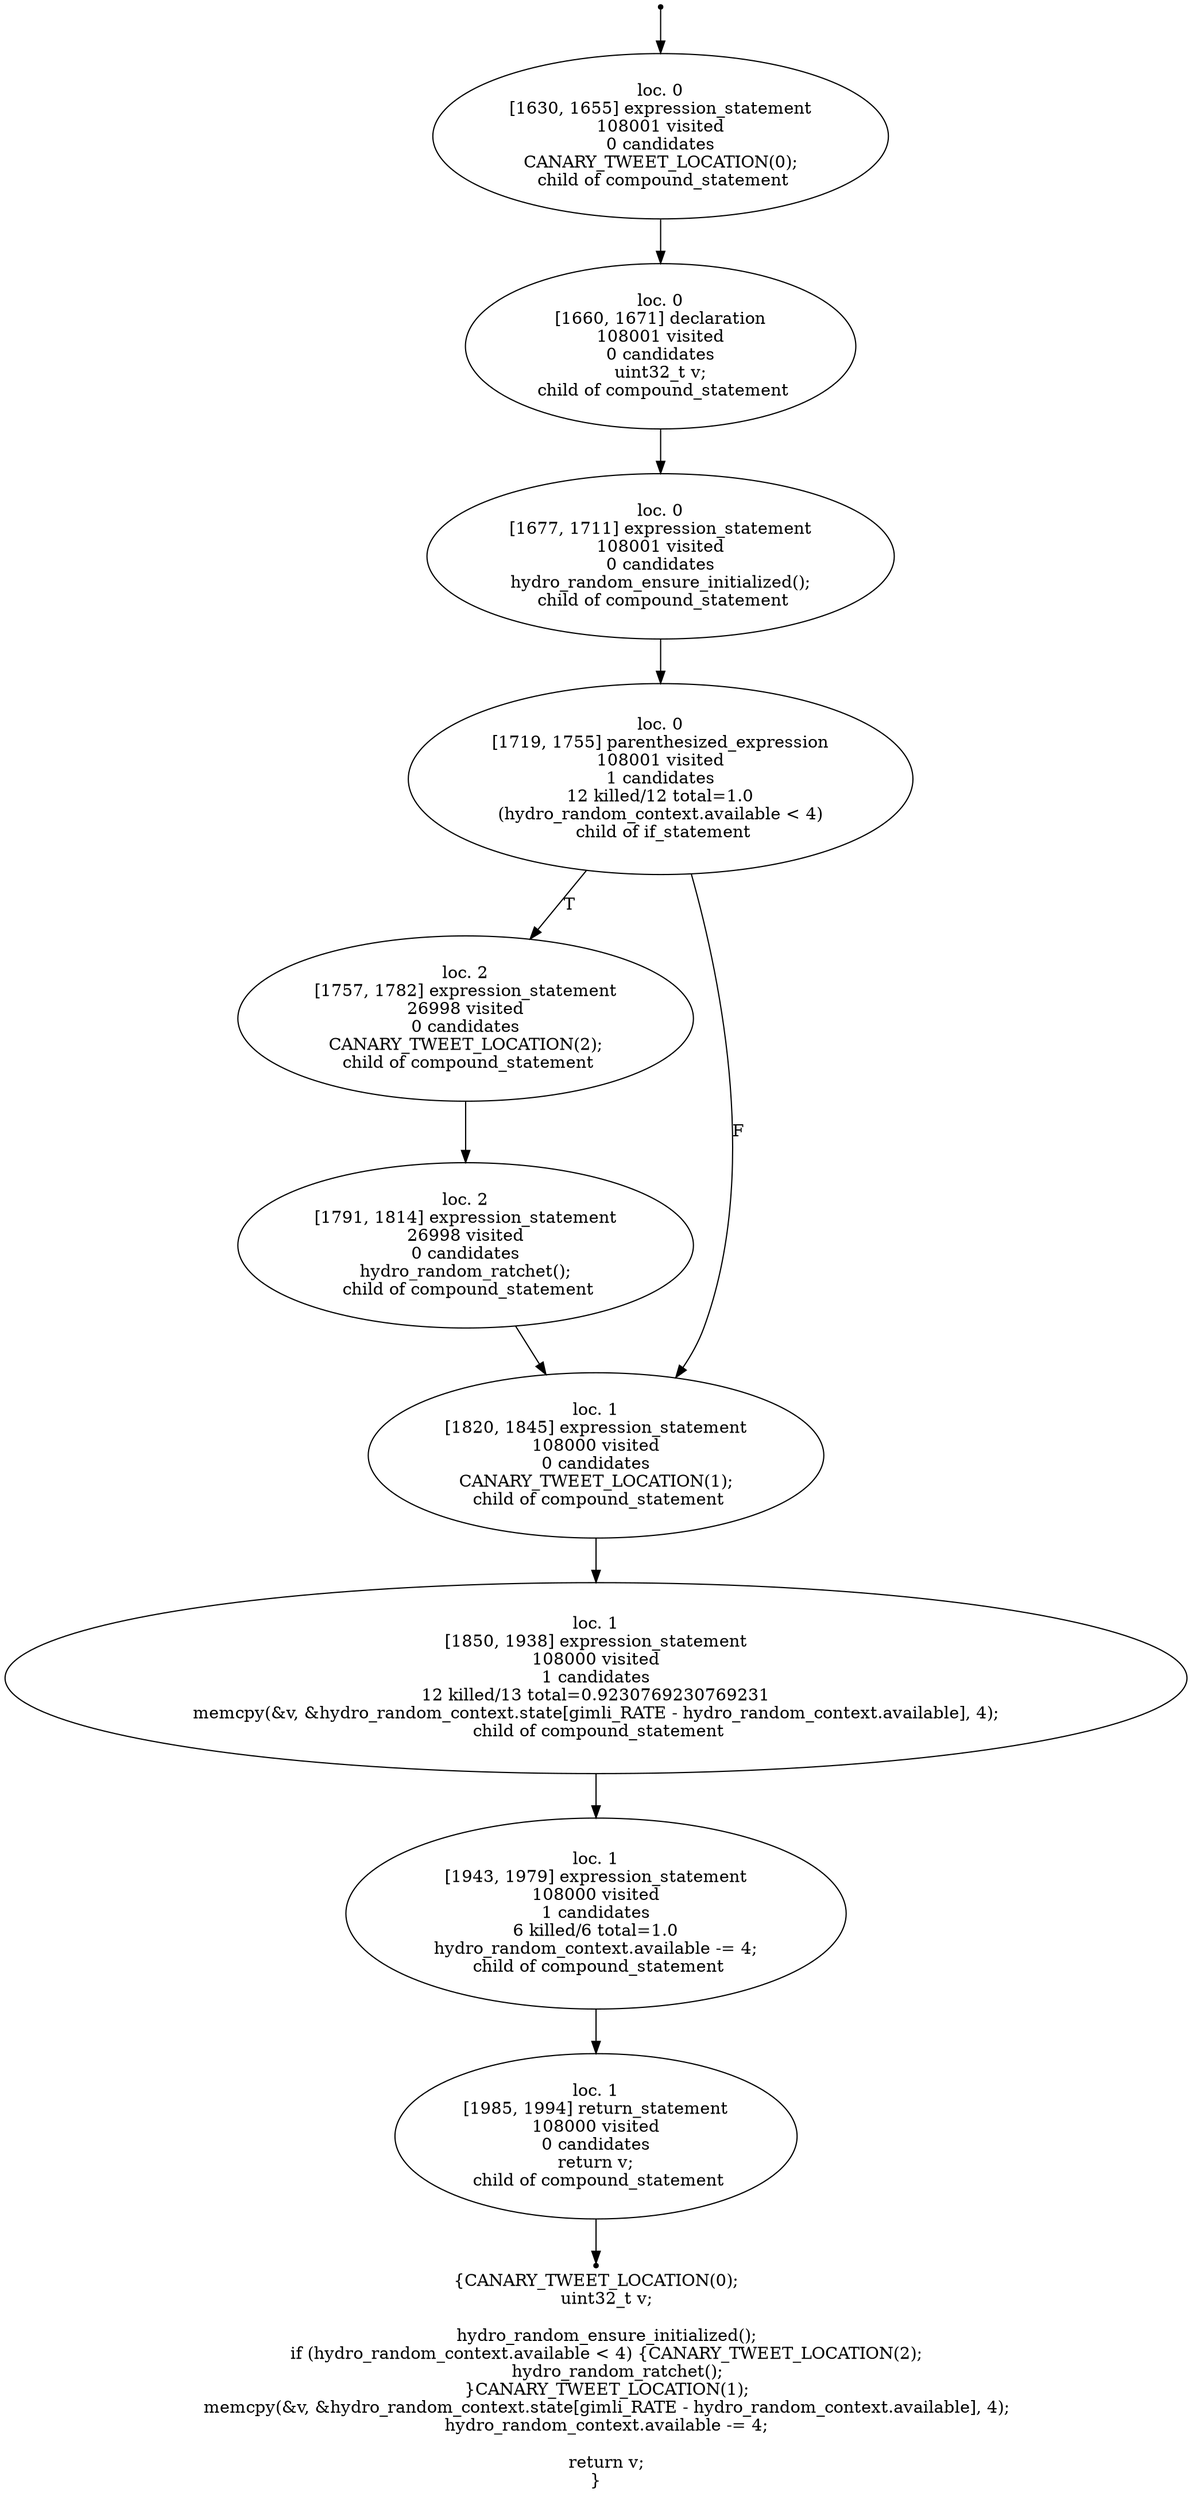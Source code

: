 digraph hydro_random_u32_localised_2 {
	initial [shape=point]
	initial -> "loc. 0
[1630, 1655] expression_statement
108001 visited
0 candidates
 CANARY_TWEET_LOCATION(0); 
 child of compound_statement"
	final [shape=point]
	"loc. 1
[1985, 1994] return_statement
108000 visited
0 candidates
 return v; 
 child of compound_statement" -> final
	"loc. 0
[1630, 1655] expression_statement
108001 visited
0 candidates
 CANARY_TWEET_LOCATION(0); 
 child of compound_statement"
	"loc. 0
[1630, 1655] expression_statement
108001 visited
0 candidates
 CANARY_TWEET_LOCATION(0); 
 child of compound_statement" -> "loc. 0
[1660, 1671] declaration
108001 visited
0 candidates
 uint32_t v; 
 child of compound_statement"
	"loc. 0
[1660, 1671] declaration
108001 visited
0 candidates
 uint32_t v; 
 child of compound_statement"
	"loc. 0
[1660, 1671] declaration
108001 visited
0 candidates
 uint32_t v; 
 child of compound_statement" -> "loc. 0
[1677, 1711] expression_statement
108001 visited
0 candidates
 hydro_random_ensure_initialized(); 
 child of compound_statement"
	"loc. 0
[1677, 1711] expression_statement
108001 visited
0 candidates
 hydro_random_ensure_initialized(); 
 child of compound_statement"
	"loc. 0
[1677, 1711] expression_statement
108001 visited
0 candidates
 hydro_random_ensure_initialized(); 
 child of compound_statement" -> "loc. 0
[1719, 1755] parenthesized_expression
108001 visited
1 candidates
12 killed/12 total=1.0
 (hydro_random_context.available < 4) 
 child of if_statement"
	"loc. 0
[1719, 1755] parenthesized_expression
108001 visited
1 candidates
12 killed/12 total=1.0
 (hydro_random_context.available < 4) 
 child of if_statement"
	"loc. 0
[1719, 1755] parenthesized_expression
108001 visited
1 candidates
12 killed/12 total=1.0
 (hydro_random_context.available < 4) 
 child of if_statement" -> "loc. 2
[1757, 1782] expression_statement
26998 visited
0 candidates
 CANARY_TWEET_LOCATION(2); 
 child of compound_statement" [label=T]
	"loc. 0
[1719, 1755] parenthesized_expression
108001 visited
1 candidates
12 killed/12 total=1.0
 (hydro_random_context.available < 4) 
 child of if_statement" -> "loc. 1
[1820, 1845] expression_statement
108000 visited
0 candidates
 CANARY_TWEET_LOCATION(1); 
 child of compound_statement" [label=F]
	"loc. 2
[1757, 1782] expression_statement
26998 visited
0 candidates
 CANARY_TWEET_LOCATION(2); 
 child of compound_statement"
	"loc. 2
[1757, 1782] expression_statement
26998 visited
0 candidates
 CANARY_TWEET_LOCATION(2); 
 child of compound_statement" -> "loc. 2
[1791, 1814] expression_statement
26998 visited
0 candidates
 hydro_random_ratchet(); 
 child of compound_statement"
	"loc. 1
[1820, 1845] expression_statement
108000 visited
0 candidates
 CANARY_TWEET_LOCATION(1); 
 child of compound_statement"
	"loc. 1
[1820, 1845] expression_statement
108000 visited
0 candidates
 CANARY_TWEET_LOCATION(1); 
 child of compound_statement" -> "loc. 1
[1850, 1938] expression_statement
108000 visited
1 candidates
12 killed/13 total=0.9230769230769231
 memcpy(&v, &hydro_random_context.state[gimli_RATE - hydro_random_context.available], 4); 
 child of compound_statement"
	"loc. 2
[1791, 1814] expression_statement
26998 visited
0 candidates
 hydro_random_ratchet(); 
 child of compound_statement"
	"loc. 2
[1791, 1814] expression_statement
26998 visited
0 candidates
 hydro_random_ratchet(); 
 child of compound_statement" -> "loc. 1
[1820, 1845] expression_statement
108000 visited
0 candidates
 CANARY_TWEET_LOCATION(1); 
 child of compound_statement"
	"loc. 1
[1850, 1938] expression_statement
108000 visited
1 candidates
12 killed/13 total=0.9230769230769231
 memcpy(&v, &hydro_random_context.state[gimli_RATE - hydro_random_context.available], 4); 
 child of compound_statement"
	"loc. 1
[1850, 1938] expression_statement
108000 visited
1 candidates
12 killed/13 total=0.9230769230769231
 memcpy(&v, &hydro_random_context.state[gimli_RATE - hydro_random_context.available], 4); 
 child of compound_statement" -> "loc. 1
[1943, 1979] expression_statement
108000 visited
1 candidates
6 killed/6 total=1.0
 hydro_random_context.available -= 4; 
 child of compound_statement"
	"loc. 1
[1943, 1979] expression_statement
108000 visited
1 candidates
6 killed/6 total=1.0
 hydro_random_context.available -= 4; 
 child of compound_statement"
	"loc. 1
[1943, 1979] expression_statement
108000 visited
1 candidates
6 killed/6 total=1.0
 hydro_random_context.available -= 4; 
 child of compound_statement" -> "loc. 1
[1985, 1994] return_statement
108000 visited
0 candidates
 return v; 
 child of compound_statement"
	"loc. 1
[1985, 1994] return_statement
108000 visited
0 candidates
 return v; 
 child of compound_statement"
	label="{CANARY_TWEET_LOCATION(0);
    uint32_t v;

    hydro_random_ensure_initialized();
    if (hydro_random_context.available < 4) {CANARY_TWEET_LOCATION(2);
        hydro_random_ratchet();
    }CANARY_TWEET_LOCATION(1);
    memcpy(&v, &hydro_random_context.state[gimli_RATE - hydro_random_context.available], 4);
    hydro_random_context.available -= 4;

    return v;
}"
}
